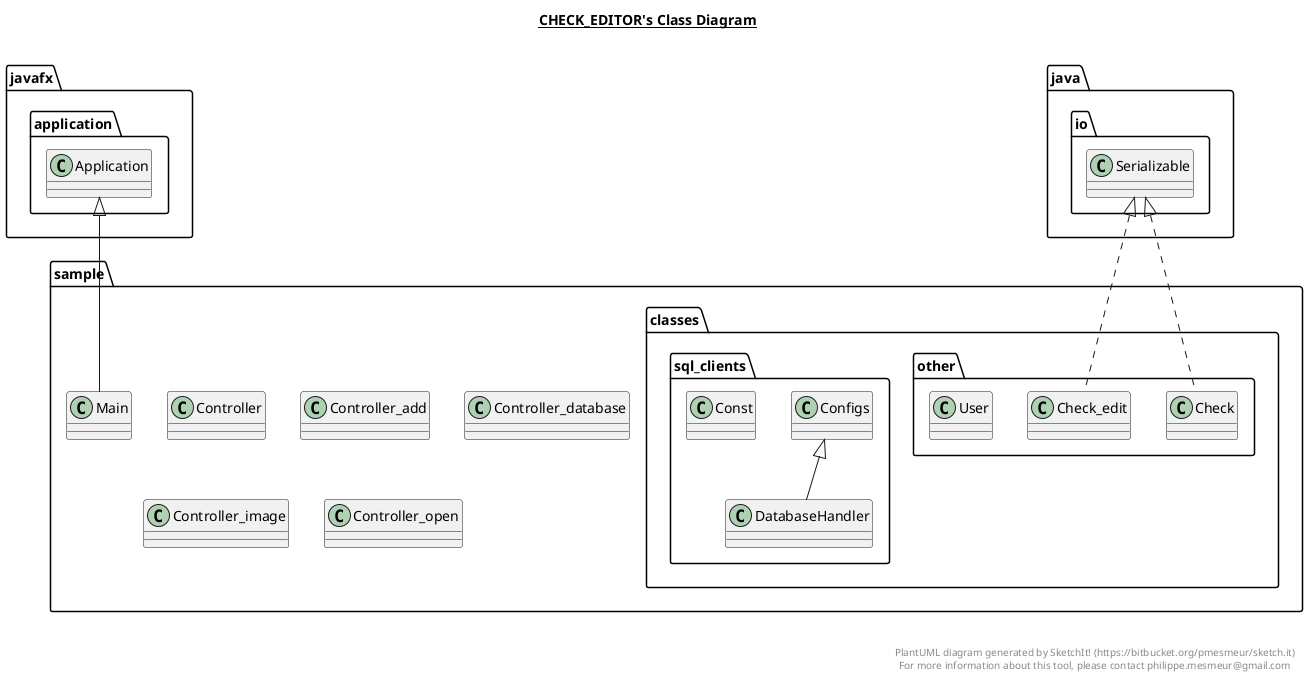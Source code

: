 @startuml



title __CHECK_EDITOR's Class Diagram__\n

  namespace sample {
    class sample.Controller {
    }
  }
  

  namespace sample {
    class sample.Controller_add {
    }
  }
  

  namespace sample {
    class sample.Controller_database {
    }
  }
  

  namespace sample {
    class sample.Controller_image {
    }
  }
  

  namespace sample {
    class sample.Controller_open {
    }
  }
  

  namespace sample {
    class sample.Main {
    }
  }
  

  namespace sample {
    namespace classes.other {
      class sample.classes.other.Check {
      }
    }
  }
  

  namespace sample {
    namespace classes.other {
      class sample.classes.other.Check_edit {
      }
    }
  }
  

  namespace sample {
    namespace classes.other {
      class sample.classes.other.User {
      }
    }
  }
  

  namespace sample {
    namespace classes.sql_clients {
      class sample.classes.sql_clients.Configs {
      }
    }
  }
  

  namespace sample {
    namespace classes.sql_clients {
      class sample.classes.sql_clients.Const {
      }
    }
  }
  

  namespace sample {
    namespace classes.sql_clients {
      class sample.classes.sql_clients.DatabaseHandler {
      }
    }
  }
  

  sample.Main -up-|> javafx.application.Application
  sample.classes.other.Check .up.|> java.io.Serializable
  sample.classes.other.Check_edit .up.|> java.io.Serializable
  sample.classes.sql_clients.DatabaseHandler -up-|> sample.classes.sql_clients.Configs


right footer


PlantUML diagram generated by SketchIt! (https://bitbucket.org/pmesmeur/sketch.it)
For more information about this tool, please contact philippe.mesmeur@gmail.com
endfooter

@enduml
